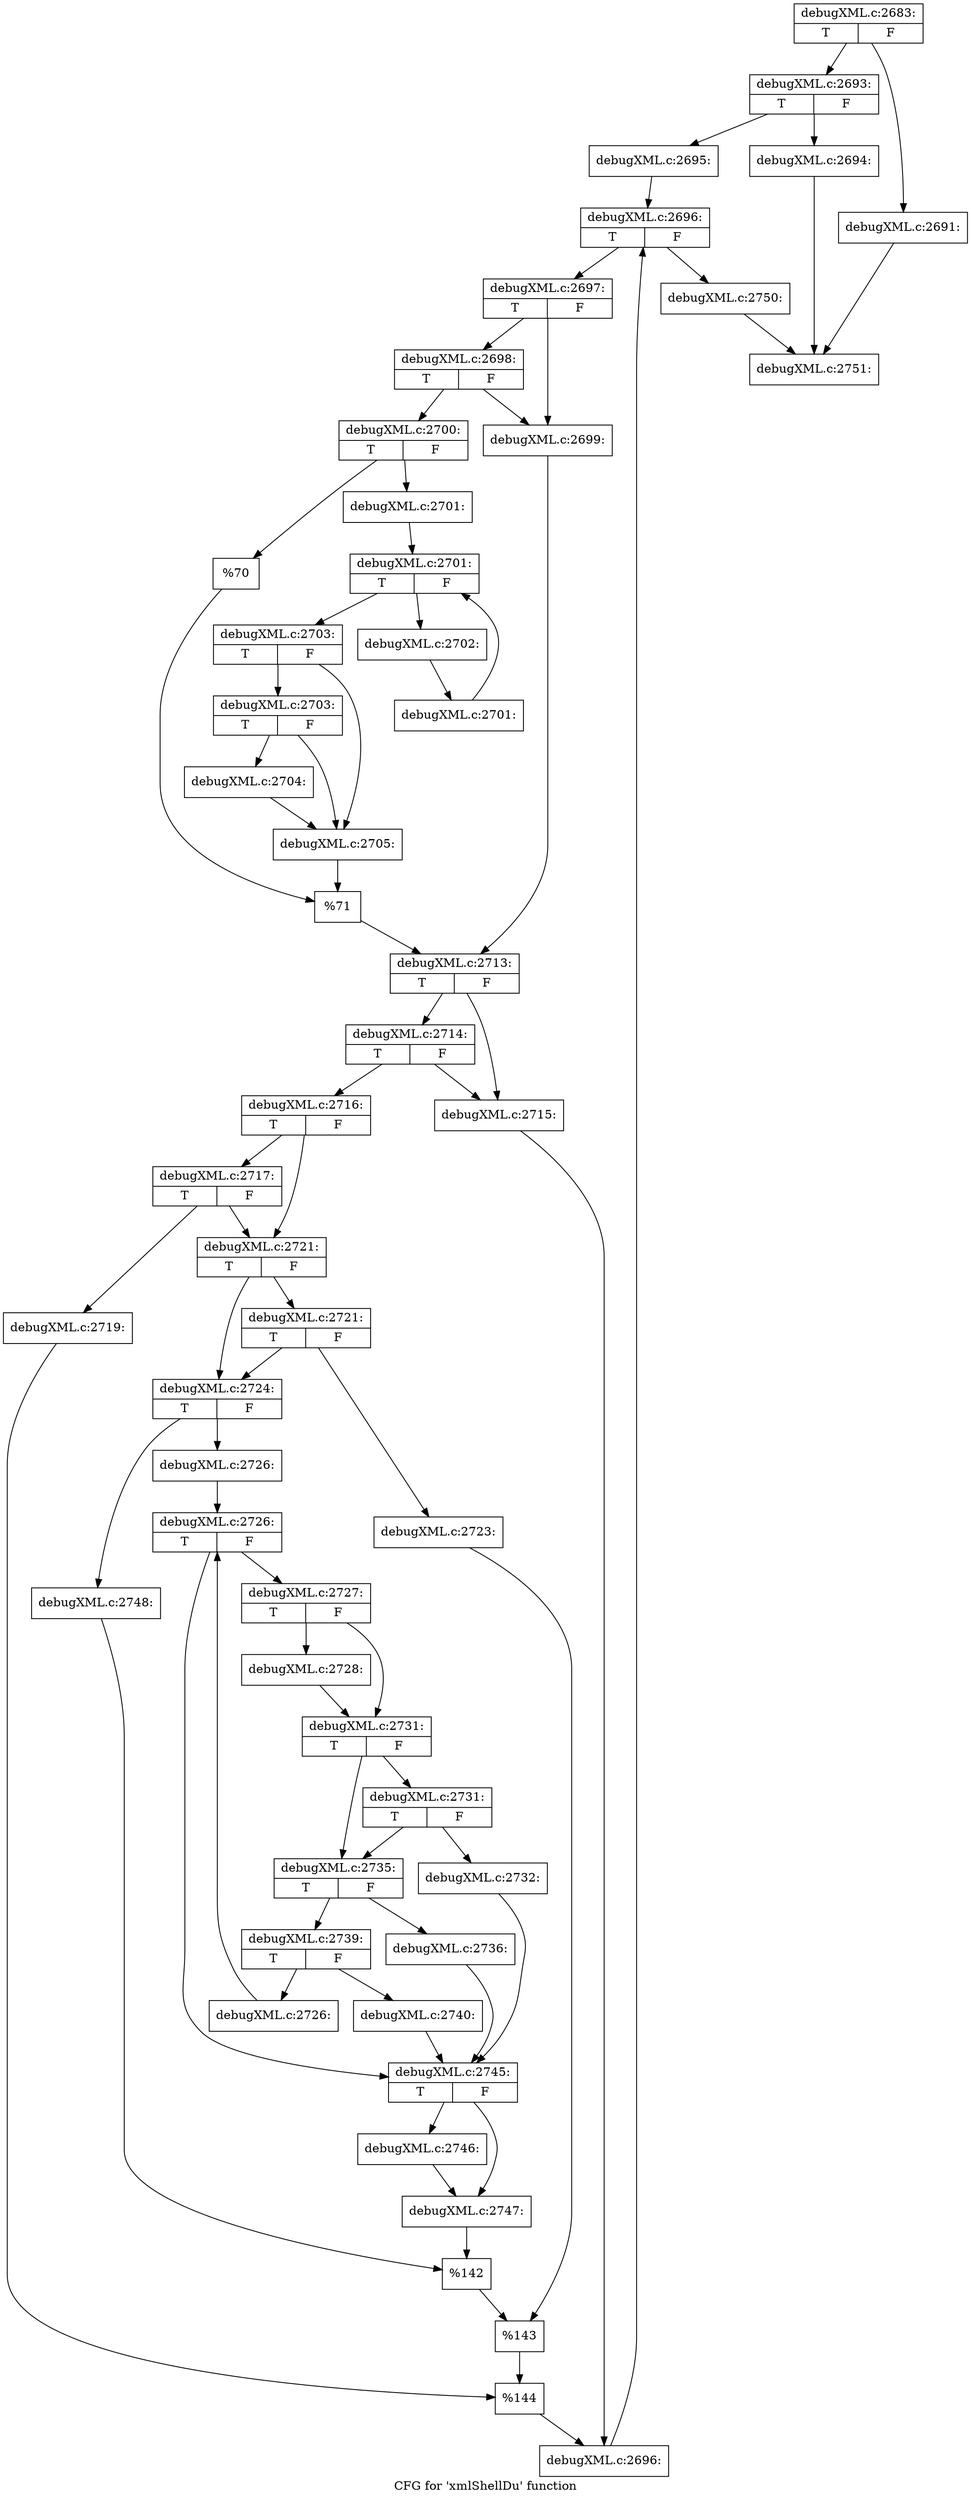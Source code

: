 digraph "CFG for 'xmlShellDu' function" {
	label="CFG for 'xmlShellDu' function";

	Node0x49e2830 [shape=record,label="{debugXML.c:2683:|{<s0>T|<s1>F}}"];
	Node0x49e2830 -> Node0x497b040;
	Node0x49e2830 -> Node0x497aff0;
	Node0x497aff0 [shape=record,label="{debugXML.c:2691:}"];
	Node0x497aff0 -> Node0x49e6e60;
	Node0x497b040 [shape=record,label="{debugXML.c:2693:|{<s0>T|<s1>F}}"];
	Node0x497b040 -> Node0x497b4a0;
	Node0x497b040 -> Node0x497b4f0;
	Node0x497b4a0 [shape=record,label="{debugXML.c:2694:}"];
	Node0x497b4a0 -> Node0x49e6e60;
	Node0x497b4f0 [shape=record,label="{debugXML.c:2695:}"];
	Node0x497b4f0 -> Node0x497bab0;
	Node0x497bab0 [shape=record,label="{debugXML.c:2696:|{<s0>T|<s1>F}}"];
	Node0x497bab0 -> Node0x497bea0;
	Node0x497bab0 -> Node0x497bcd0;
	Node0x497bea0 [shape=record,label="{debugXML.c:2697:|{<s0>T|<s1>F}}"];
	Node0x497bea0 -> Node0x497c060;
	Node0x497bea0 -> Node0x497c150;
	Node0x497c150 [shape=record,label="{debugXML.c:2698:|{<s0>T|<s1>F}}"];
	Node0x497c150 -> Node0x497c060;
	Node0x497c150 -> Node0x497c100;
	Node0x497c060 [shape=record,label="{debugXML.c:2699:}"];
	Node0x497c060 -> Node0x497c0b0;
	Node0x497c100 [shape=record,label="{debugXML.c:2700:|{<s0>T|<s1>F}}"];
	Node0x497c100 -> Node0x49ebc60;
	Node0x497c100 -> Node0x49ebd00;
	Node0x49ebc60 [shape=record,label="{debugXML.c:2701:}"];
	Node0x49ebc60 -> Node0x49ec320;
	Node0x49ec320 [shape=record,label="{debugXML.c:2701:|{<s0>T|<s1>F}}"];
	Node0x49ec320 -> Node0x49ec5a0;
	Node0x49ec320 -> Node0x49ec180;
	Node0x49ec5a0 [shape=record,label="{debugXML.c:2702:}"];
	Node0x49ec5a0 -> Node0x49ec510;
	Node0x49ec510 [shape=record,label="{debugXML.c:2701:}"];
	Node0x49ec510 -> Node0x49ec320;
	Node0x49ec180 [shape=record,label="{debugXML.c:2703:|{<s0>T|<s1>F}}"];
	Node0x49ec180 -> Node0x49ecf70;
	Node0x49ec180 -> Node0x49ecf20;
	Node0x49ecf70 [shape=record,label="{debugXML.c:2703:|{<s0>T|<s1>F}}"];
	Node0x49ecf70 -> Node0x49eced0;
	Node0x49ecf70 -> Node0x49ecf20;
	Node0x49eced0 [shape=record,label="{debugXML.c:2704:}"];
	Node0x49eced0 -> Node0x49ecf20;
	Node0x49ecf20 [shape=record,label="{debugXML.c:2705:}"];
	Node0x49ecf20 -> Node0x49ebcb0;
	Node0x49ebd00 [shape=record,label="{%70}"];
	Node0x49ebd00 -> Node0x49ebcb0;
	Node0x49ebcb0 [shape=record,label="{%71}"];
	Node0x49ebcb0 -> Node0x497c0b0;
	Node0x497c0b0 [shape=record,label="{debugXML.c:2713:|{<s0>T|<s1>F}}"];
	Node0x497c0b0 -> Node0x49ee5d0;
	Node0x497c0b0 -> Node0x49ee6c0;
	Node0x49ee6c0 [shape=record,label="{debugXML.c:2714:|{<s0>T|<s1>F}}"];
	Node0x49ee6c0 -> Node0x49ee5d0;
	Node0x49ee6c0 -> Node0x49ee670;
	Node0x49ee5d0 [shape=record,label="{debugXML.c:2715:}"];
	Node0x49ee5d0 -> Node0x49ee620;
	Node0x49ee670 [shape=record,label="{debugXML.c:2716:|{<s0>T|<s1>F}}"];
	Node0x49ee670 -> Node0x49ef390;
	Node0x49ee670 -> Node0x49ef340;
	Node0x49ef390 [shape=record,label="{debugXML.c:2717:|{<s0>T|<s1>F}}"];
	Node0x49ef390 -> Node0x49ef2a0;
	Node0x49ef390 -> Node0x49ef340;
	Node0x49ef2a0 [shape=record,label="{debugXML.c:2719:}"];
	Node0x49ef2a0 -> Node0x49ef2f0;
	Node0x49ef340 [shape=record,label="{debugXML.c:2721:|{<s0>T|<s1>F}}"];
	Node0x49ef340 -> Node0x49f0190;
	Node0x49ef340 -> Node0x49f0140;
	Node0x49f0190 [shape=record,label="{debugXML.c:2721:|{<s0>T|<s1>F}}"];
	Node0x49f0190 -> Node0x49f00a0;
	Node0x49f0190 -> Node0x49f0140;
	Node0x49f00a0 [shape=record,label="{debugXML.c:2723:}"];
	Node0x49f00a0 -> Node0x49f00f0;
	Node0x49f0140 [shape=record,label="{debugXML.c:2724:|{<s0>T|<s1>F}}"];
	Node0x49f0140 -> Node0x49f0c10;
	Node0x49f0140 -> Node0x49f0cb0;
	Node0x49f0c10 [shape=record,label="{debugXML.c:2726:}"];
	Node0x49f0c10 -> Node0x49f1060;
	Node0x49f1060 [shape=record,label="{debugXML.c:2726:|{<s0>T|<s1>F}}"];
	Node0x49f1060 -> Node0x49f1420;
	Node0x49f1060 -> Node0x49f1220;
	Node0x49f1420 [shape=record,label="{debugXML.c:2727:|{<s0>T|<s1>F}}"];
	Node0x49f1420 -> Node0x492b8e0;
	Node0x49f1420 -> Node0x49f16a0;
	Node0x492b8e0 [shape=record,label="{debugXML.c:2728:}"];
	Node0x492b8e0 -> Node0x49f16a0;
	Node0x49f16a0 [shape=record,label="{debugXML.c:2731:|{<s0>T|<s1>F}}"];
	Node0x49f16a0 -> Node0x49f2040;
	Node0x49f16a0 -> Node0x49f1ff0;
	Node0x49f2040 [shape=record,label="{debugXML.c:2731:|{<s0>T|<s1>F}}"];
	Node0x49f2040 -> Node0x49f1fa0;
	Node0x49f2040 -> Node0x49f1ff0;
	Node0x49f1fa0 [shape=record,label="{debugXML.c:2732:}"];
	Node0x49f1fa0 -> Node0x49f1220;
	Node0x49f1ff0 [shape=record,label="{debugXML.c:2735:|{<s0>T|<s1>F}}"];
	Node0x49f1ff0 -> Node0x49f2b50;
	Node0x49f1ff0 -> Node0x49f2ba0;
	Node0x49f2b50 [shape=record,label="{debugXML.c:2736:}"];
	Node0x49f2b50 -> Node0x49f1220;
	Node0x49f2ba0 [shape=record,label="{debugXML.c:2739:|{<s0>T|<s1>F}}"];
	Node0x49f2ba0 -> Node0x49f3260;
	Node0x49f2ba0 -> Node0x49f32b0;
	Node0x49f3260 [shape=record,label="{debugXML.c:2740:}"];
	Node0x49f3260 -> Node0x49f1220;
	Node0x49f32b0 [shape=record,label="{debugXML.c:2726:}"];
	Node0x49f32b0 -> Node0x49f1060;
	Node0x49f1220 [shape=record,label="{debugXML.c:2745:|{<s0>T|<s1>F}}"];
	Node0x49f1220 -> Node0x49f3930;
	Node0x49f1220 -> Node0x49f3980;
	Node0x49f3930 [shape=record,label="{debugXML.c:2746:}"];
	Node0x49f3930 -> Node0x49f3980;
	Node0x49f3980 [shape=record,label="{debugXML.c:2747:}"];
	Node0x49f3980 -> Node0x49f0c60;
	Node0x49f0cb0 [shape=record,label="{debugXML.c:2748:}"];
	Node0x49f0cb0 -> Node0x49f0c60;
	Node0x49f0c60 [shape=record,label="{%142}"];
	Node0x49f0c60 -> Node0x49f00f0;
	Node0x49f00f0 [shape=record,label="{%143}"];
	Node0x49f00f0 -> Node0x49ef2f0;
	Node0x49ef2f0 [shape=record,label="{%144}"];
	Node0x49ef2f0 -> Node0x49ee620;
	Node0x49ee620 [shape=record,label="{debugXML.c:2696:}"];
	Node0x49ee620 -> Node0x497bab0;
	Node0x497bcd0 [shape=record,label="{debugXML.c:2750:}"];
	Node0x497bcd0 -> Node0x49e6e60;
	Node0x49e6e60 [shape=record,label="{debugXML.c:2751:}"];
}
